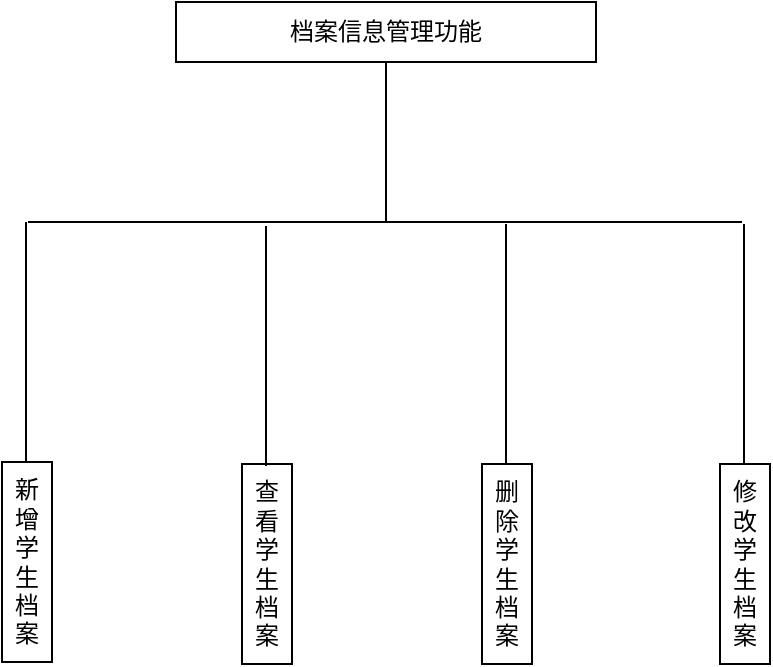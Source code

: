 <mxfile version="21.8.2" type="github">
  <diagram name="第 1 页" id="6FLoj00Mrwi2u7fexnqR">
    <mxGraphModel dx="1562" dy="830" grid="1" gridSize="10" guides="1" tooltips="1" connect="1" arrows="1" fold="1" page="1" pageScale="1" pageWidth="827" pageHeight="1169" math="0" shadow="0">
      <root>
        <mxCell id="0" />
        <mxCell id="1" parent="0" />
        <mxCell id="ZDGl9QlbJMYVPg04EKXe-1" value="&lt;font face=&quot;宋体&quot;&gt;档案信息管理功能&lt;/font&gt;" style="rounded=0;whiteSpace=wrap;html=1;" vertex="1" parent="1">
          <mxGeometry x="197" y="90" width="210" height="30" as="geometry" />
        </mxCell>
        <mxCell id="ZDGl9QlbJMYVPg04EKXe-2" value="" style="endArrow=none;html=1;rounded=0;entryX=0.5;entryY=1;entryDx=0;entryDy=0;" edge="1" parent="1" target="ZDGl9QlbJMYVPg04EKXe-1">
          <mxGeometry width="50" height="50" relative="1" as="geometry">
            <mxPoint x="302" y="200" as="sourcePoint" />
            <mxPoint x="162" y="370" as="targetPoint" />
          </mxGeometry>
        </mxCell>
        <mxCell id="ZDGl9QlbJMYVPg04EKXe-3" value="&lt;font face=&quot;宋体&quot;&gt;查看学生档案&lt;/font&gt;" style="rounded=0;whiteSpace=wrap;html=1;" vertex="1" parent="1">
          <mxGeometry x="230" y="321" width="25" height="100" as="geometry" />
        </mxCell>
        <mxCell id="ZDGl9QlbJMYVPg04EKXe-4" value="" style="endArrow=none;html=1;rounded=0;" edge="1" parent="1">
          <mxGeometry width="50" height="50" relative="1" as="geometry">
            <mxPoint x="123" y="200" as="sourcePoint" />
            <mxPoint x="480" y="200" as="targetPoint" />
          </mxGeometry>
        </mxCell>
        <mxCell id="ZDGl9QlbJMYVPg04EKXe-5" value="&lt;font face=&quot;宋体&quot;&gt;新增学生档案&lt;/font&gt;" style="rounded=0;whiteSpace=wrap;html=1;" vertex="1" parent="1">
          <mxGeometry x="110" y="320" width="25" height="100" as="geometry" />
        </mxCell>
        <mxCell id="ZDGl9QlbJMYVPg04EKXe-6" value="" style="endArrow=none;html=1;rounded=0;" edge="1" parent="1">
          <mxGeometry width="50" height="50" relative="1" as="geometry">
            <mxPoint x="122" y="320" as="sourcePoint" />
            <mxPoint x="122" y="200" as="targetPoint" />
          </mxGeometry>
        </mxCell>
        <mxCell id="ZDGl9QlbJMYVPg04EKXe-7" value="&lt;font face=&quot;宋体&quot;&gt;删除学生档案&lt;/font&gt;" style="rounded=0;whiteSpace=wrap;html=1;" vertex="1" parent="1">
          <mxGeometry x="350" y="321" width="25" height="100" as="geometry" />
        </mxCell>
        <mxCell id="ZDGl9QlbJMYVPg04EKXe-8" value="" style="endArrow=none;html=1;rounded=0;" edge="1" parent="1">
          <mxGeometry width="50" height="50" relative="1" as="geometry">
            <mxPoint x="362" y="321" as="sourcePoint" />
            <mxPoint x="362" y="201" as="targetPoint" />
          </mxGeometry>
        </mxCell>
        <mxCell id="ZDGl9QlbJMYVPg04EKXe-9" value="&lt;font face=&quot;宋体&quot;&gt;修改学生档案&lt;/font&gt;" style="rounded=0;whiteSpace=wrap;html=1;" vertex="1" parent="1">
          <mxGeometry x="469" y="321" width="25" height="100" as="geometry" />
        </mxCell>
        <mxCell id="ZDGl9QlbJMYVPg04EKXe-10" value="" style="endArrow=none;html=1;rounded=0;" edge="1" parent="1">
          <mxGeometry width="50" height="50" relative="1" as="geometry">
            <mxPoint x="481" y="321" as="sourcePoint" />
            <mxPoint x="481" y="201" as="targetPoint" />
          </mxGeometry>
        </mxCell>
        <mxCell id="ZDGl9QlbJMYVPg04EKXe-11" value="" style="endArrow=none;html=1;rounded=0;" edge="1" parent="1">
          <mxGeometry width="50" height="50" relative="1" as="geometry">
            <mxPoint x="242" y="322" as="sourcePoint" />
            <mxPoint x="242" y="202" as="targetPoint" />
          </mxGeometry>
        </mxCell>
      </root>
    </mxGraphModel>
  </diagram>
</mxfile>
